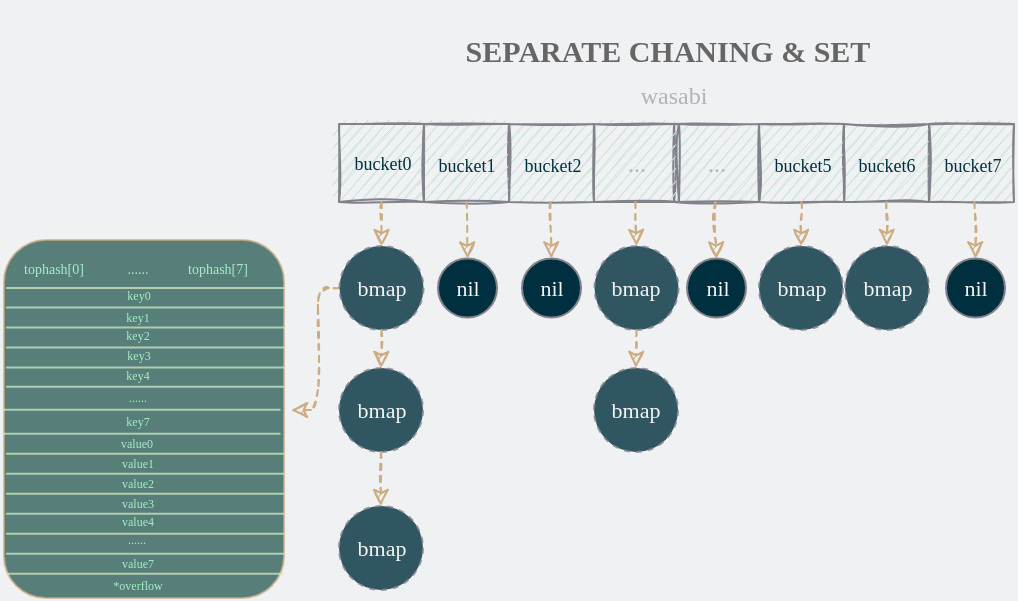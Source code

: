 <mxfile version="14.4.3" type="device" pages="3"><diagram id="ES0SK02AAMuiUab8bqTZ" name="第 1 页"><mxGraphModel dx="1086" dy="806" grid="0" gridSize="10" guides="1" tooltips="1" connect="1" arrows="1" fold="1" page="1" pageScale="1" pageWidth="827" pageHeight="1169" background="#EFF1F3" math="0" shadow="0"><root><mxCell id="0"/><mxCell id="1" parent="0"/><mxCell id="vY3D86rAzR0LKYZKsfrE-1" value="SEPARATE CHANING &amp;amp; SET" style="text;html=1;strokeColor=none;fillColor=none;align=center;verticalAlign=middle;whiteSpace=wrap;rounded=0;fontColor=#666666;fontFamily=Comic Sans MS;fontSize=15;fontStyle=1" parent="1" vertex="1"><mxGeometry x="290" y="170" width="230" height="50" as="geometry"/></mxCell><mxCell id="vY3D86rAzR0LKYZKsfrE-2" value="wasabi" style="text;html=1;strokeColor=none;fillColor=none;align=center;verticalAlign=middle;whiteSpace=wrap;rounded=0;fontFamily=Lucida Console;fontSize=12;fontColor=#B3B3B3;" parent="1" vertex="1"><mxGeometry x="374" y="203" width="68" height="29" as="geometry"/></mxCell><mxCell id="vY3D86rAzR0LKYZKsfrE-3" value="&lt;font style=&quot;font-size: 9px&quot;&gt;bucket0&lt;/font&gt;" style="rounded=0;whiteSpace=wrap;html=1;fontFamily=Comic Sans MS;fontSize=9;direction=west;shadow=0;glass=0;sketch=1;strokeColor=#83828c;fillColor=#cae4db;fontColor=#00303f;" parent="1" vertex="1"><mxGeometry x="240.5" y="232" width="42.5" height="39" as="geometry"/></mxCell><mxCell id="vY3D86rAzR0LKYZKsfrE-12" value="&lt;span style=&quot;color: rgb(0 , 48 , 63) ; font-family: &amp;#34;comic sans ms&amp;#34; ; font-size: 9px&quot;&gt;bucket7&lt;/span&gt;" style="rounded=0;whiteSpace=wrap;html=1;fontFamily=Lucida Console;fontSize=12;fontColor=#B3B3B3;direction=west;shadow=0;glass=0;sketch=1;strokeColor=#83828c;fillColor=#cae4db;" parent="1" vertex="1"><mxGeometry x="535.5" y="232" width="42.5" height="39" as="geometry"/></mxCell><mxCell id="vY3D86rAzR0LKYZKsfrE-13" value="&lt;span style=&quot;color: rgb(0 , 48 , 63) ; font-family: &amp;#34;comic sans ms&amp;#34; ; font-size: 9px&quot;&gt;bucket6&lt;/span&gt;" style="rounded=0;whiteSpace=wrap;html=1;fontFamily=Lucida Console;fontSize=12;fontColor=#B3B3B3;direction=west;shadow=0;glass=0;sketch=1;strokeColor=#83828c;fillColor=#cae4db;" parent="1" vertex="1"><mxGeometry x="493" y="232" width="42.5" height="39" as="geometry"/></mxCell><mxCell id="vY3D86rAzR0LKYZKsfrE-14" value="&lt;span style=&quot;color: rgb(0 , 48 , 63) ; font-family: &amp;#34;comic sans ms&amp;#34; ; font-size: 9px&quot;&gt;bucket5&lt;/span&gt;" style="rounded=0;whiteSpace=wrap;html=1;fontFamily=Lucida Console;fontSize=12;fontColor=#B3B3B3;direction=west;shadow=0;glass=0;sketch=1;strokeColor=#83828c;fillColor=#cae4db;" parent="1" vertex="1"><mxGeometry x="450.5" y="232" width="42.5" height="39" as="geometry"/></mxCell><mxCell id="vY3D86rAzR0LKYZKsfrE-15" value="..." style="rounded=0;whiteSpace=wrap;html=1;fontFamily=Lucida Console;fontSize=12;fontColor=#B3B3B3;direction=west;shadow=0;glass=0;sketch=1;strokeColor=#83828c;fillColor=#cae4db;fillStyle=auto;" parent="1" vertex="1"><mxGeometry x="408" y="232" width="42.5" height="39" as="geometry"/></mxCell><mxCell id="vY3D86rAzR0LKYZKsfrE-20" value="..." style="rounded=0;whiteSpace=wrap;html=1;fontFamily=Lucida Console;fontSize=12;fontColor=#B3B3B3;direction=west;shadow=0;glass=0;sketch=1;strokeColor=#83828c;fillColor=#cae4db;fillStyle=auto;" parent="1" vertex="1"><mxGeometry x="368" y="232" width="42.5" height="39" as="geometry"/></mxCell><mxCell id="vY3D86rAzR0LKYZKsfrE-21" value="&lt;span style=&quot;color: rgb(0 , 48 , 63) ; font-family: &amp;#34;comic sans ms&amp;#34; ; font-size: 9px&quot;&gt;bucket2&lt;/span&gt;" style="rounded=0;whiteSpace=wrap;html=1;fontFamily=Lucida Console;fontSize=12;fontColor=#B3B3B3;direction=west;shadow=0;glass=0;sketch=1;strokeColor=#83828c;fillColor=#cae4db;fillStyle=auto;" parent="1" vertex="1"><mxGeometry x="325.5" y="232" width="42.5" height="39" as="geometry"/></mxCell><mxCell id="vY3D86rAzR0LKYZKsfrE-22" value="&lt;span style=&quot;color: rgb(0 , 48 , 63) ; font-family: &amp;#34;comic sans ms&amp;#34; ; font-size: 9px&quot;&gt;bucket1&lt;/span&gt;" style="rounded=0;whiteSpace=wrap;html=1;fontFamily=Lucida Console;fontSize=12;fontColor=#B3B3B3;direction=west;shadow=0;glass=0;sketch=1;strokeColor=#83828c;fillColor=#cae4db;fillStyle=auto;" parent="1" vertex="1"><mxGeometry x="283" y="232" width="42.5" height="39" as="geometry"/></mxCell><mxCell id="vY3D86rAzR0LKYZKsfrE-77" style="edgeStyle=orthogonalEdgeStyle;rounded=1;sketch=1;orthogonalLoop=1;jettySize=auto;html=1;entryX=1;entryY=0.5;entryDx=0;entryDy=0;entryPerimeter=0;shadow=0;dashed=1;strokeColor=#cdac81;fontFamily=Comic Sans MS;fontSize=7;fontColor=#A6F0C6;" parent="1" source="vY3D86rAzR0LKYZKsfrE-24" edge="1"><mxGeometry relative="1" as="geometry"><Array as="points"><mxPoint x="230" y="314"/><mxPoint x="230" y="375"/></Array><mxPoint x="216.5" y="375.0" as="targetPoint"/></mxGeometry></mxCell><mxCell id="vY3D86rAzR0LKYZKsfrE-24" value="bmap" style="ellipse;whiteSpace=wrap;html=1;aspect=fixed;rounded=0;shadow=0;glass=0;sketch=0;fontFamily=Comic Sans MS;fontSize=11;fillColor=#00303f;fontColor=#f5f4f4;gradientDirection=east;dashed=1;opacity=80;strokeColor=#83828c;" parent="1" vertex="1"><mxGeometry x="240.75" y="293" width="42" height="42" as="geometry"/></mxCell><mxCell id="vY3D86rAzR0LKYZKsfrE-25" value="bmap" style="ellipse;whiteSpace=wrap;html=1;aspect=fixed;rounded=0;shadow=0;glass=0;sketch=0;strokeColor=#83828c;gradientColor=none;fontFamily=Comic Sans MS;fontSize=11;fillColor=#00303f;fontColor=#f5f4f4;dashed=1;gradientDirection=east;opacity=80;" parent="1" vertex="1"><mxGeometry x="240.5" y="423" width="42" height="42" as="geometry"/></mxCell><mxCell id="vY3D86rAzR0LKYZKsfrE-26" value="bmap" style="ellipse;whiteSpace=wrap;html=1;aspect=fixed;rounded=0;shadow=0;glass=0;sketch=0;strokeColor=#83828c;gradientColor=none;fontFamily=Comic Sans MS;fontSize=11;fillColor=#00303f;fontColor=#f5f4f4;dashed=1;gradientDirection=east;opacity=80;" parent="1" vertex="1"><mxGeometry x="493.5" y="293" width="42" height="42" as="geometry"/></mxCell><mxCell id="vY3D86rAzR0LKYZKsfrE-27" value="bmap" style="ellipse;whiteSpace=wrap;html=1;aspect=fixed;rounded=0;shadow=0;glass=0;sketch=0;strokeColor=#83828c;gradientColor=none;fontFamily=Comic Sans MS;fontSize=11;fillColor=#00303f;fontColor=#f5f4f4;dashed=1;gradientDirection=east;opacity=80;" parent="1" vertex="1"><mxGeometry x="450.5" y="293" width="42" height="42" as="geometry"/></mxCell><mxCell id="vY3D86rAzR0LKYZKsfrE-28" value="bmap" style="ellipse;whiteSpace=wrap;html=1;aspect=fixed;rounded=0;shadow=0;glass=0;sketch=0;strokeColor=#83828c;gradientColor=none;fontFamily=Comic Sans MS;fontSize=11;fillColor=#00303f;fontColor=#f5f4f4;dashed=1;gradientDirection=east;opacity=80;" parent="1" vertex="1"><mxGeometry x="240.5" y="354" width="42" height="42" as="geometry"/></mxCell><mxCell id="vY3D86rAzR0LKYZKsfrE-29" value="" style="endArrow=classic;html=1;fontFamily=Comic Sans MS;fontSize=11;fontColor=#f5f4f4;exitX=0.5;exitY=0;exitDx=0;exitDy=0;entryX=0.5;entryY=0;entryDx=0;entryDy=0;rounded=1;shadow=0;sketch=1;dashed=1;strokeColor=#cdac81;" parent="1" source="vY3D86rAzR0LKYZKsfrE-3" target="vY3D86rAzR0LKYZKsfrE-24" edge="1"><mxGeometry width="50" height="50" relative="1" as="geometry"><mxPoint x="140" y="418" as="sourcePoint"/><mxPoint x="190" y="368" as="targetPoint"/></mxGeometry></mxCell><mxCell id="vY3D86rAzR0LKYZKsfrE-30" value="" style="endArrow=classic;html=1;fontFamily=Comic Sans MS;fontSize=11;fontColor=#f5f4f4;exitX=0.5;exitY=1;exitDx=0;exitDy=0;rounded=1;shadow=0;sketch=1;dashed=1;strokeColor=#cdac81;entryX=0.5;entryY=0;entryDx=0;entryDy=0;" parent="1" source="vY3D86rAzR0LKYZKsfrE-24" target="vY3D86rAzR0LKYZKsfrE-28" edge="1"><mxGeometry width="50" height="50" relative="1" as="geometry"><mxPoint x="259.21" y="341" as="sourcePoint"/><mxPoint x="259" y="354" as="targetPoint"/></mxGeometry></mxCell><mxCell id="vY3D86rAzR0LKYZKsfrE-31" value="" style="endArrow=classic;html=1;fontFamily=Comic Sans MS;fontSize=11;fontColor=#f5f4f4;exitX=0.5;exitY=1;exitDx=0;exitDy=0;entryX=0.5;entryY=0;entryDx=0;entryDy=0;rounded=1;shadow=0;sketch=1;dashed=1;strokeColor=#cdac81;" parent="1" source="vY3D86rAzR0LKYZKsfrE-28" target="vY3D86rAzR0LKYZKsfrE-25" edge="1"><mxGeometry width="50" height="50" relative="1" as="geometry"><mxPoint x="279.25" y="291" as="sourcePoint"/><mxPoint x="279" y="319" as="targetPoint"/></mxGeometry></mxCell><mxCell id="vY3D86rAzR0LKYZKsfrE-33" value="" style="endArrow=classic;html=1;fontFamily=Comic Sans MS;fontSize=11;fontColor=#f5f4f4;exitX=0.5;exitY=0;exitDx=0;exitDy=0;entryX=0.5;entryY=0;entryDx=0;entryDy=0;rounded=1;shadow=0;sketch=1;dashed=1;strokeColor=#cdac81;" parent="1" target="vY3D86rAzR0LKYZKsfrE-27" edge="1"><mxGeometry width="50" height="50" relative="1" as="geometry"><mxPoint x="471.71" y="271" as="sourcePoint"/><mxPoint x="471.46" y="299" as="targetPoint"/></mxGeometry></mxCell><mxCell id="vY3D86rAzR0LKYZKsfrE-34" value="" style="endArrow=classic;html=1;fontFamily=Comic Sans MS;fontSize=11;fontColor=#f5f4f4;exitX=0.5;exitY=0;exitDx=0;exitDy=0;rounded=1;shadow=0;sketch=1;dashed=1;strokeColor=#cdac81;entryX=0.5;entryY=0;entryDx=0;entryDy=0;" parent="1" target="vY3D86rAzR0LKYZKsfrE-36" edge="1"><mxGeometry width="50" height="50" relative="1" as="geometry"><mxPoint x="304.25" y="271" as="sourcePoint"/><mxPoint x="304" y="287" as="targetPoint"/></mxGeometry></mxCell><mxCell id="vY3D86rAzR0LKYZKsfrE-35" value="" style="endArrow=classic;html=1;fontFamily=Comic Sans MS;fontSize=11;fontColor=#f5f4f4;exitX=0.5;exitY=0;exitDx=0;exitDy=0;entryX=0.5;entryY=0;entryDx=0;entryDy=0;rounded=1;shadow=0;sketch=1;dashed=1;strokeColor=#cdac81;" parent="1" source="vY3D86rAzR0LKYZKsfrE-13" target="vY3D86rAzR0LKYZKsfrE-26" edge="1"><mxGeometry width="50" height="50" relative="1" as="geometry"><mxPoint x="309.25" y="321" as="sourcePoint"/><mxPoint x="309" y="349" as="targetPoint"/></mxGeometry></mxCell><mxCell id="vY3D86rAzR0LKYZKsfrE-36" value="nil" style="ellipse;whiteSpace=wrap;html=1;aspect=fixed;rounded=0;shadow=0;glass=0;sketch=0;strokeColor=#83828c;fillColor=#00303f;gradientColor=none;fontFamily=Comic Sans MS;fontSize=11;fontColor=#f5f4f4;" parent="1" vertex="1"><mxGeometry x="290" y="299.25" width="29.5" height="29.5" as="geometry"/></mxCell><mxCell id="vY3D86rAzR0LKYZKsfrE-39" value="" style="endArrow=classic;html=1;fontFamily=Comic Sans MS;fontSize=11;fontColor=#f5f4f4;exitX=0.5;exitY=0;exitDx=0;exitDy=0;rounded=1;shadow=0;sketch=1;dashed=1;strokeColor=#cdac81;entryX=0.5;entryY=0;entryDx=0;entryDy=0;" parent="1" target="vY3D86rAzR0LKYZKsfrE-40" edge="1"><mxGeometry width="50" height="50" relative="1" as="geometry"><mxPoint x="346.25" y="271" as="sourcePoint"/><mxPoint x="346" y="287" as="targetPoint"/></mxGeometry></mxCell><mxCell id="vY3D86rAzR0LKYZKsfrE-40" value="nil" style="ellipse;whiteSpace=wrap;html=1;aspect=fixed;rounded=0;shadow=0;glass=0;sketch=0;strokeColor=#83828c;fillColor=#00303f;gradientColor=none;fontFamily=Comic Sans MS;fontSize=11;fontColor=#f5f4f4;" parent="1" vertex="1"><mxGeometry x="332" y="299.25" width="29.5" height="29.5" as="geometry"/></mxCell><mxCell id="vY3D86rAzR0LKYZKsfrE-41" value="" style="endArrow=classic;html=1;fontFamily=Comic Sans MS;fontSize=11;fontColor=#f5f4f4;exitX=0.5;exitY=0;exitDx=0;exitDy=0;rounded=1;shadow=0;sketch=1;dashed=1;strokeColor=#cdac81;entryX=0.5;entryY=0;entryDx=0;entryDy=0;" parent="1" target="vY3D86rAzR0LKYZKsfrE-47" edge="1"><mxGeometry width="50" height="50" relative="1" as="geometry"><mxPoint x="388.75" y="271" as="sourcePoint"/><mxPoint x="389.25" y="299.25" as="targetPoint"/></mxGeometry></mxCell><mxCell id="vY3D86rAzR0LKYZKsfrE-43" value="" style="endArrow=classic;html=1;fontFamily=Comic Sans MS;fontSize=11;fontColor=#f5f4f4;exitX=0.5;exitY=0;exitDx=0;exitDy=0;rounded=1;shadow=0;sketch=1;dashed=1;strokeColor=#cdac81;entryX=0.5;entryY=0;entryDx=0;entryDy=0;" parent="1" target="vY3D86rAzR0LKYZKsfrE-44" edge="1"><mxGeometry width="50" height="50" relative="1" as="geometry"><mxPoint x="428.75" y="271" as="sourcePoint"/><mxPoint x="428.5" y="287" as="targetPoint"/></mxGeometry></mxCell><mxCell id="vY3D86rAzR0LKYZKsfrE-44" value="nil" style="ellipse;whiteSpace=wrap;html=1;aspect=fixed;rounded=0;shadow=0;glass=0;sketch=0;strokeColor=#83828c;fillColor=#00303f;gradientColor=none;fontFamily=Comic Sans MS;fontSize=11;fontColor=#f5f4f4;" parent="1" vertex="1"><mxGeometry x="414.5" y="299.25" width="29.5" height="29.5" as="geometry"/></mxCell><mxCell id="vY3D86rAzR0LKYZKsfrE-45" value="" style="endArrow=classic;html=1;fontFamily=Comic Sans MS;fontSize=11;fontColor=#f5f4f4;exitX=0.5;exitY=0;exitDx=0;exitDy=0;rounded=1;shadow=0;sketch=1;dashed=1;strokeColor=#cdac81;entryX=0.5;entryY=0;entryDx=0;entryDy=0;" parent="1" target="vY3D86rAzR0LKYZKsfrE-46" edge="1"><mxGeometry width="50" height="50" relative="1" as="geometry"><mxPoint x="558.25" y="271" as="sourcePoint"/><mxPoint x="558" y="287" as="targetPoint"/></mxGeometry></mxCell><mxCell id="vY3D86rAzR0LKYZKsfrE-46" value="nil" style="ellipse;whiteSpace=wrap;html=1;aspect=fixed;rounded=0;shadow=0;glass=0;sketch=0;strokeColor=#83828c;fillColor=#00303f;gradientColor=none;fontFamily=Comic Sans MS;fontSize=11;fontColor=#f5f4f4;" parent="1" vertex="1"><mxGeometry x="544" y="299.25" width="29.5" height="29.5" as="geometry"/></mxCell><mxCell id="vY3D86rAzR0LKYZKsfrE-47" value="bmap" style="ellipse;whiteSpace=wrap;html=1;aspect=fixed;rounded=0;shadow=0;glass=0;sketch=0;strokeColor=#83828c;gradientColor=none;fontFamily=Comic Sans MS;fontSize=11;fillColor=#00303f;fontColor=#f5f4f4;dashed=1;gradientDirection=east;opacity=80;" parent="1" vertex="1"><mxGeometry x="368.25" y="293" width="42" height="42" as="geometry"/></mxCell><mxCell id="vY3D86rAzR0LKYZKsfrE-48" style="edgeStyle=orthogonalEdgeStyle;rounded=1;sketch=1;orthogonalLoop=1;jettySize=auto;html=1;exitX=0.5;exitY=1;exitDx=0;exitDy=0;shadow=0;dashed=1;strokeColor=#cdac81;fontFamily=Comic Sans MS;fontSize=11;fontColor=#f5f4f4;" parent="1" source="vY3D86rAzR0LKYZKsfrE-47" target="vY3D86rAzR0LKYZKsfrE-47" edge="1"><mxGeometry relative="1" as="geometry"/></mxCell><mxCell id="vY3D86rAzR0LKYZKsfrE-52" value="" style="endArrow=classic;html=1;fontFamily=Comic Sans MS;fontSize=11;fontColor=#f5f4f4;exitX=0.5;exitY=1;exitDx=0;exitDy=0;rounded=1;shadow=0;sketch=1;dashed=1;strokeColor=#cdac81;entryX=0.5;entryY=0;entryDx=0;entryDy=0;" parent="1" source="vY3D86rAzR0LKYZKsfrE-47" target="vY3D86rAzR0LKYZKsfrE-53" edge="1"><mxGeometry width="50" height="50" relative="1" as="geometry"><mxPoint x="383.5" y="368" as="sourcePoint"/><mxPoint x="384" y="396.25" as="targetPoint"/></mxGeometry></mxCell><mxCell id="vY3D86rAzR0LKYZKsfrE-53" value="bmap" style="ellipse;whiteSpace=wrap;html=1;aspect=fixed;rounded=0;shadow=0;glass=0;sketch=0;strokeColor=#83828c;gradientColor=none;fontFamily=Comic Sans MS;fontSize=11;fillColor=#00303f;fontColor=#f5f4f4;dashed=1;gradientDirection=east;opacity=80;" parent="1" vertex="1"><mxGeometry x="368" y="354" width="42" height="42" as="geometry"/></mxCell><mxCell id="vY3D86rAzR0LKYZKsfrE-55" value="" style="rounded=1;whiteSpace=wrap;html=1;shadow=0;glass=0;sketch=0;gradientColor=none;fontFamily=Comic Sans MS;fontSize=11;opacity=70;strokeColor=#CDAC81;fontColor=#4e3d53;fillColor=#184d47;" parent="1" vertex="1"><mxGeometry x="73" y="290" width="140" height="179" as="geometry"/></mxCell><mxCell id="vY3D86rAzR0LKYZKsfrE-56" value="tophash[0]" style="text;html=1;strokeColor=none;fillColor=none;align=center;verticalAlign=middle;whiteSpace=wrap;rounded=0;shadow=0;glass=0;sketch=0;fontFamily=Comic Sans MS;fontSize=7;fontColor=#A6F0C6;" parent="1" vertex="1"><mxGeometry x="78" y="295" width="40" height="20" as="geometry"/></mxCell><mxCell id="vY3D86rAzR0LKYZKsfrE-57" value="tophash[7]" style="text;html=1;strokeColor=none;fillColor=none;align=center;verticalAlign=middle;whiteSpace=wrap;rounded=0;shadow=0;glass=0;sketch=0;fontFamily=Comic Sans MS;fontSize=7;fontColor=#A6F0C6;" parent="1" vertex="1"><mxGeometry x="160" y="295" width="40" height="20" as="geometry"/></mxCell><mxCell id="vY3D86rAzR0LKYZKsfrE-58" value="......" style="text;html=1;strokeColor=none;fillColor=none;align=center;verticalAlign=middle;whiteSpace=wrap;rounded=0;shadow=0;glass=0;sketch=0;fontFamily=Comic Sans MS;fontSize=7;fontColor=#A6F0C6;" parent="1" vertex="1"><mxGeometry x="120" y="295" width="40" height="20" as="geometry"/></mxCell><mxCell id="vY3D86rAzR0LKYZKsfrE-60" value="" style="line;strokeWidth=1;html=1;rounded=1;shadow=0;glass=0;sketch=0;fillColor=#184d47;gradientColor=none;fontFamily=Comic Sans MS;fontSize=7;fontColor=#A6F0C6;opacity=70;strokeColor=#d6efc7;" parent="1" vertex="1"><mxGeometry x="74" y="309" width="139" height="10" as="geometry"/></mxCell><mxCell id="vY3D86rAzR0LKYZKsfrE-61" value="" style="line;strokeWidth=1;html=1;rounded=1;shadow=0;glass=0;sketch=0;fillColor=#184d47;gradientColor=none;fontFamily=Comic Sans MS;fontSize=7;fontColor=#A6F0C6;opacity=70;strokeColor=#d6efc7;" parent="1" vertex="1"><mxGeometry x="74" y="318.75" width="139" height="10" as="geometry"/></mxCell><mxCell id="vY3D86rAzR0LKYZKsfrE-69" value="key0" style="text;html=1;strokeColor=none;fillColor=none;align=center;verticalAlign=middle;whiteSpace=wrap;rounded=0;shadow=0;glass=0;sketch=0;fontFamily=Comic Sans MS;fontSize=6;fontColor=#A6F0C6;opacity=70;" parent="1" vertex="1"><mxGeometry x="127.38" y="313" width="27" height="10" as="geometry"/></mxCell><mxCell id="0Jus-9gKc1Z-DHHResbJ-6" value="" style="line;strokeWidth=1;html=1;rounded=1;shadow=0;glass=0;sketch=0;fillColor=#184d47;gradientColor=none;fontFamily=Comic Sans MS;fontSize=7;fontColor=#A6F0C6;opacity=70;strokeColor=#d6efc7;" parent="1" vertex="1"><mxGeometry x="74" y="328.75" width="139" height="10" as="geometry"/></mxCell><mxCell id="0Jus-9gKc1Z-DHHResbJ-7" value="" style="line;strokeWidth=1;html=1;rounded=1;shadow=0;glass=0;sketch=0;fillColor=#184d47;gradientColor=none;fontFamily=Comic Sans MS;fontSize=7;fontColor=#A6F0C6;opacity=70;strokeColor=#d6efc7;" parent="1" vertex="1"><mxGeometry x="74" y="338.75" width="139" height="10" as="geometry"/></mxCell><mxCell id="0Jus-9gKc1Z-DHHResbJ-8" value="key1" style="text;html=1;strokeColor=none;fillColor=none;align=center;verticalAlign=middle;whiteSpace=wrap;rounded=0;shadow=0;glass=0;sketch=0;fontFamily=Comic Sans MS;fontSize=6;fontColor=#A6F0C6;opacity=70;" parent="1" vertex="1"><mxGeometry x="125" y="323" width="30" height="12" as="geometry"/></mxCell><mxCell id="0Jus-9gKc1Z-DHHResbJ-9" value="" style="line;strokeWidth=1;html=1;rounded=1;shadow=0;glass=0;sketch=0;fillColor=#184d47;gradientColor=none;fontFamily=Comic Sans MS;fontSize=7;fontColor=#A6F0C6;opacity=70;strokeColor=#d6efc7;" parent="1" vertex="1"><mxGeometry x="74" y="348.75" width="139" height="10" as="geometry"/></mxCell><mxCell id="0Jus-9gKc1Z-DHHResbJ-10" value="" style="line;strokeWidth=1;html=1;rounded=1;shadow=0;glass=0;sketch=0;fillColor=#184d47;gradientColor=none;fontFamily=Comic Sans MS;fontSize=7;fontColor=#A6F0C6;opacity=70;strokeColor=#d6efc7;" parent="1" vertex="1"><mxGeometry x="74" y="359.5" width="139" height="7.75" as="geometry"/></mxCell><mxCell id="0Jus-9gKc1Z-DHHResbJ-11" value="key2" style="text;html=1;strokeColor=none;fillColor=none;align=center;verticalAlign=middle;whiteSpace=wrap;rounded=0;shadow=0;glass=0;sketch=0;fontFamily=Comic Sans MS;fontSize=6;fontColor=#A6F0C6;opacity=70;" parent="1" vertex="1"><mxGeometry x="125" y="334" width="30" height="8" as="geometry"/></mxCell><mxCell id="0Jus-9gKc1Z-DHHResbJ-12" value="key3" style="text;html=1;strokeColor=none;fillColor=none;align=center;verticalAlign=middle;whiteSpace=wrap;rounded=0;shadow=0;glass=0;sketch=0;fontFamily=Comic Sans MS;fontSize=6;fontColor=#A6F0C6;opacity=70;" parent="1" vertex="1"><mxGeometry x="126.5" y="342" width="27" height="12" as="geometry"/></mxCell><mxCell id="0Jus-9gKc1Z-DHHResbJ-13" value="key4" style="text;html=1;strokeColor=none;fillColor=none;align=center;verticalAlign=middle;whiteSpace=wrap;rounded=0;shadow=0;glass=0;sketch=0;fontFamily=Comic Sans MS;fontSize=6;fontColor=#A6F0C6;opacity=70;" parent="1" vertex="1"><mxGeometry x="128" y="353" width="23.5" height="10" as="geometry"/></mxCell><mxCell id="0Jus-9gKc1Z-DHHResbJ-14" value="......" style="text;html=1;strokeColor=none;fillColor=none;align=center;verticalAlign=middle;whiteSpace=wrap;rounded=0;shadow=0;glass=0;sketch=0;fontFamily=Comic Sans MS;fontSize=6;fontColor=#A6F0C6;opacity=70;" parent="1" vertex="1"><mxGeometry x="125" y="362" width="30" height="14" as="geometry"/></mxCell><mxCell id="0Jus-9gKc1Z-DHHResbJ-15" value="key7" style="text;html=1;strokeColor=none;fillColor=none;align=center;verticalAlign=middle;whiteSpace=wrap;rounded=0;shadow=0;glass=0;sketch=0;fontFamily=Comic Sans MS;fontSize=6;fontColor=#A6F0C6;opacity=70;" parent="1" vertex="1"><mxGeometry x="129" y="375" width="22" height="12" as="geometry"/></mxCell><mxCell id="0Jus-9gKc1Z-DHHResbJ-16" value="" style="line;strokeWidth=1;html=1;rounded=1;shadow=0;glass=0;sketch=0;fillColor=#184d47;gradientColor=none;fontFamily=Comic Sans MS;fontSize=7;fontColor=#A6F0C6;opacity=70;strokeColor=#d6efc7;" parent="1" vertex="1"><mxGeometry x="72.25" y="371" width="139" height="7.75" as="geometry"/></mxCell><mxCell id="0Jus-9gKc1Z-DHHResbJ-17" value="" style="line;strokeWidth=1;html=1;rounded=1;shadow=0;glass=0;sketch=0;fillColor=#184d47;gradientColor=none;fontFamily=Comic Sans MS;fontSize=7;fontColor=#A6F0C6;opacity=70;strokeColor=#d6efc7;" parent="1" vertex="1"><mxGeometry x="72.25" y="383" width="139" height="7.75" as="geometry"/></mxCell><mxCell id="0Jus-9gKc1Z-DHHResbJ-19" value="value0" style="text;html=1;strokeColor=none;fillColor=none;align=center;verticalAlign=middle;whiteSpace=wrap;rounded=0;shadow=0;glass=0;sketch=0;fontFamily=Comic Sans MS;fontSize=6;fontColor=#A6F0C6;opacity=70;" parent="1" vertex="1"><mxGeometry x="126.25" y="387" width="27" height="10" as="geometry"/></mxCell><mxCell id="0Jus-9gKc1Z-DHHResbJ-20" value="" style="line;strokeWidth=1;html=1;rounded=1;shadow=0;glass=0;sketch=0;fillColor=#184d47;gradientColor=none;fontFamily=Comic Sans MS;fontSize=7;fontColor=#A6F0C6;opacity=70;strokeColor=#d6efc7;" parent="1" vertex="1"><mxGeometry x="74" y="393" width="139" height="7.75" as="geometry"/></mxCell><mxCell id="0Jus-9gKc1Z-DHHResbJ-21" value="value1" style="text;html=1;strokeColor=none;fillColor=none;align=center;verticalAlign=middle;whiteSpace=wrap;rounded=0;shadow=0;glass=0;sketch=0;fontFamily=Comic Sans MS;fontSize=6;fontColor=#A6F0C6;opacity=70;" parent="1" vertex="1"><mxGeometry x="125.88" y="396" width="28.25" height="11" as="geometry"/></mxCell><mxCell id="0Jus-9gKc1Z-DHHResbJ-22" value="" style="line;strokeWidth=1;html=1;rounded=1;shadow=0;glass=0;sketch=0;fillColor=#184d47;gradientColor=none;fontFamily=Comic Sans MS;fontSize=7;fontColor=#A6F0C6;opacity=70;strokeColor=#d6efc7;" parent="1" vertex="1"><mxGeometry x="74" y="403" width="139" height="7.75" as="geometry"/></mxCell><mxCell id="0Jus-9gKc1Z-DHHResbJ-23" value="value2" style="text;html=1;strokeColor=none;fillColor=none;align=center;verticalAlign=middle;whiteSpace=wrap;rounded=0;shadow=0;glass=0;sketch=0;fontFamily=Comic Sans MS;fontSize=6;fontColor=#A6F0C6;opacity=70;" parent="1" vertex="1"><mxGeometry x="128.75" y="407" width="22" height="10" as="geometry"/></mxCell><mxCell id="0Jus-9gKc1Z-DHHResbJ-24" value="" style="line;strokeWidth=1;html=1;rounded=1;shadow=0;glass=0;sketch=0;fillColor=#184d47;gradientColor=none;fontFamily=Comic Sans MS;fontSize=7;fontColor=#A6F0C6;opacity=70;strokeColor=#d6efc7;" parent="1" vertex="1"><mxGeometry x="74" y="413" width="139" height="7.75" as="geometry"/></mxCell><mxCell id="0Jus-9gKc1Z-DHHResbJ-25" value="value3" style="text;html=1;strokeColor=none;fillColor=none;align=center;verticalAlign=middle;whiteSpace=wrap;rounded=0;shadow=0;glass=0;sketch=0;fontFamily=Comic Sans MS;fontSize=6;fontColor=#A6F0C6;opacity=70;" parent="1" vertex="1"><mxGeometry x="129" y="416" width="22" height="12" as="geometry"/></mxCell><mxCell id="0Jus-9gKc1Z-DHHResbJ-26" value="" style="line;strokeWidth=1;html=1;rounded=1;shadow=0;glass=0;sketch=0;fillColor=#184d47;gradientColor=none;fontFamily=Comic Sans MS;fontSize=7;fontColor=#A6F0C6;opacity=70;strokeColor=#d6efc7;" parent="1" vertex="1"><mxGeometry x="74" y="423" width="139" height="7.75" as="geometry"/></mxCell><mxCell id="0Jus-9gKc1Z-DHHResbJ-27" value="value4" style="text;html=1;strokeColor=none;fillColor=none;align=center;verticalAlign=middle;whiteSpace=wrap;rounded=0;shadow=0;glass=0;sketch=0;fontFamily=Comic Sans MS;fontSize=6;fontColor=#A6F0C6;opacity=70;" parent="1" vertex="1"><mxGeometry x="129.87" y="426" width="20.25" height="10" as="geometry"/></mxCell><mxCell id="0Jus-9gKc1Z-DHHResbJ-28" value="" style="line;strokeWidth=1;html=1;rounded=1;shadow=0;glass=0;sketch=0;fillColor=#184d47;gradientColor=none;fontFamily=Comic Sans MS;fontSize=7;fontColor=#A6F0C6;opacity=70;strokeColor=#d6efc7;" parent="1" vertex="1"><mxGeometry x="74" y="433" width="139" height="7.75" as="geometry"/></mxCell><mxCell id="0Jus-9gKc1Z-DHHResbJ-29" value="......" style="text;html=1;strokeColor=none;fillColor=none;align=center;verticalAlign=middle;whiteSpace=wrap;rounded=0;shadow=0;glass=0;sketch=0;fontFamily=Comic Sans MS;fontSize=6;fontColor=#A6F0C6;opacity=70;" parent="1" vertex="1"><mxGeometry x="127.75" y="435" width="23.25" height="10" as="geometry"/></mxCell><mxCell id="0Jus-9gKc1Z-DHHResbJ-30" value="" style="line;strokeWidth=1;html=1;rounded=1;shadow=0;glass=0;sketch=0;fillColor=#184d47;gradientColor=none;fontFamily=Comic Sans MS;fontSize=7;fontColor=#A6F0C6;opacity=70;strokeColor=#d6efc7;" parent="1" vertex="1"><mxGeometry x="74" y="443" width="139" height="7.75" as="geometry"/></mxCell><mxCell id="0Jus-9gKc1Z-DHHResbJ-32" value="" style="line;strokeWidth=1;html=1;rounded=1;shadow=0;glass=0;sketch=0;fillColor=#184d47;gradientColor=none;fontFamily=Comic Sans MS;fontSize=7;fontColor=#A6F0C6;opacity=70;strokeColor=#d6efc7;" parent="1" vertex="1"><mxGeometry x="74" y="453" width="139" height="7.75" as="geometry"/></mxCell><mxCell id="0Jus-9gKc1Z-DHHResbJ-33" value="value7" style="text;html=1;strokeColor=none;fillColor=none;align=center;verticalAlign=middle;whiteSpace=wrap;rounded=0;shadow=0;glass=0;sketch=0;fontFamily=Comic Sans MS;fontSize=6;fontColor=#A6F0C6;opacity=70;horizontal=1;" parent="1" vertex="1"><mxGeometry x="127.38" y="446" width="25.62" height="11" as="geometry"/></mxCell><mxCell id="0Jus-9gKc1Z-DHHResbJ-34" value="*overflow" style="text;html=1;strokeColor=none;fillColor=none;align=center;verticalAlign=middle;whiteSpace=wrap;rounded=0;shadow=0;glass=0;sketch=0;fontFamily=Comic Sans MS;fontSize=6;fontColor=#A6F0C6;opacity=70;" parent="1" vertex="1"><mxGeometry x="125.19" y="457" width="30" height="12" as="geometry"/></mxCell></root></mxGraphModel></diagram><diagram id="Ikm5_yYmKnynvaf8faZ0" name="第 2 页"><mxGraphModel dx="517" dy="384" grid="1" gridSize="10" guides="1" tooltips="1" connect="1" arrows="1" fold="1" page="1" pageScale="1" pageWidth="827" pageHeight="1169" background="#EFF1F3" math="0" shadow="0"><root><mxCell id="AOHEWGhr_dBpatLM_lxr-0"/><mxCell id="AOHEWGhr_dBpatLM_lxr-1" parent="AOHEWGhr_dBpatLM_lxr-0"/><mxCell id="HS5KiAk0QrQtul3wYsHm-0" value="CSP" style="text;html=1;strokeColor=none;fillColor=none;align=center;verticalAlign=middle;whiteSpace=wrap;rounded=0;fontColor=#666666;fontFamily=Comic Sans MS;fontSize=15;fontStyle=1" parent="AOHEWGhr_dBpatLM_lxr-1" vertex="1"><mxGeometry x="290" y="170" width="230" height="50" as="geometry"/></mxCell><mxCell id="HS5KiAk0QrQtul3wYsHm-1" value="wasabi" style="text;html=1;strokeColor=none;fillColor=none;align=center;verticalAlign=middle;whiteSpace=wrap;rounded=0;fontFamily=Lucida Console;fontSize=12;fontColor=#B3B3B3;" parent="AOHEWGhr_dBpatLM_lxr-1" vertex="1"><mxGeometry x="374" y="203" width="68" height="29" as="geometry"/></mxCell><mxCell id="S7cGbfW1NMPEcqsc7CII-0" value="Goroutine1" style="ellipse;whiteSpace=wrap;html=1;aspect=fixed;fontFamily=Comic Sans MS;labelBackgroundColor=none;fillColor=#9fd8df;sketch=0;shadow=1;" parent="AOHEWGhr_dBpatLM_lxr-1" vertex="1"><mxGeometry x="230" y="250" width="70" height="70" as="geometry"/></mxCell><mxCell id="S7cGbfW1NMPEcqsc7CII-1" value="" style="rounded=1;whiteSpace=wrap;html=1;fillColor=#f5c0c0;glass=0;sketch=1;" parent="AOHEWGhr_dBpatLM_lxr-1" vertex="1"><mxGeometry x="330" y="260" width="138.5" height="50" as="geometry"/></mxCell><mxCell id="S7cGbfW1NMPEcqsc7CII-3" value="&lt;font face=&quot;Comic Sans MS&quot;&gt;Goroutine2&lt;/font&gt;" style="ellipse;whiteSpace=wrap;html=1;aspect=fixed;fillColor=#9fd8df;shadow=1;" parent="AOHEWGhr_dBpatLM_lxr-1" vertex="1"><mxGeometry x="500" y="250" width="70" height="70" as="geometry"/></mxCell><mxCell id="N4veRU2YZ_2w_5XBTXDa-0" value="" style="edgeStyle=orthogonalEdgeStyle;rounded=0;orthogonalLoop=1;jettySize=auto;html=1;" parent="AOHEWGhr_dBpatLM_lxr-1" source="S7cGbfW1NMPEcqsc7CII-4" target="S7cGbfW1NMPEcqsc7CII-0" edge="1"><mxGeometry relative="1" as="geometry"/></mxCell><mxCell id="S7cGbfW1NMPEcqsc7CII-4" value="&lt;font style=&quot;font-size: 8px&quot;&gt;msg&lt;/font&gt;" style="rounded=0;whiteSpace=wrap;html=1;labelBackgroundColor=none;fillColor=#f5c0c0;fontFamily=Comic Sans MS;fontColor=#000000;fontSize=8;" parent="AOHEWGhr_dBpatLM_lxr-1" vertex="1"><mxGeometry x="340" y="260" width="20" height="50" as="geometry"/></mxCell><mxCell id="S7cGbfW1NMPEcqsc7CII-5" value="&lt;font style=&quot;font-size: 8px;&quot;&gt;msg&lt;/font&gt;" style="rounded=0;whiteSpace=wrap;html=1;labelBackgroundColor=none;fillColor=#f5c0c0;fontFamily=Comic Sans MS;fontColor=#000000;fontSize=8;" parent="AOHEWGhr_dBpatLM_lxr-1" vertex="1"><mxGeometry x="360" y="260" width="20" height="50" as="geometry"/></mxCell><mxCell id="S7cGbfW1NMPEcqsc7CII-7" value="..." style="rounded=0;whiteSpace=wrap;html=1;labelBackgroundColor=none;fillColor=#f5c0c0;fontFamily=Comic Sans MS;fontColor=#000000;" parent="AOHEWGhr_dBpatLM_lxr-1" vertex="1"><mxGeometry x="400" y="260" width="20" height="50" as="geometry"/></mxCell><mxCell id="S7cGbfW1NMPEcqsc7CII-8" value="" style="rounded=0;whiteSpace=wrap;html=1;labelBackgroundColor=none;fillColor=#f5c0c0;fontFamily=Comic Sans MS;fontColor=#000000;" parent="AOHEWGhr_dBpatLM_lxr-1" vertex="1"><mxGeometry x="420" y="260" width="20" height="50" as="geometry"/></mxCell><mxCell id="S7cGbfW1NMPEcqsc7CII-9" value="" style="rounded=0;whiteSpace=wrap;html=1;labelBackgroundColor=none;fillColor=#f5c0c0;fontFamily=Comic Sans MS;fontColor=#000000;" parent="AOHEWGhr_dBpatLM_lxr-1" vertex="1"><mxGeometry x="440" y="260" width="20" height="50" as="geometry"/></mxCell><mxCell id="S7cGbfW1NMPEcqsc7CII-13" value="" style="shape=flexArrow;endArrow=classic;html=1;fontFamily=Comic Sans MS;fontColor=#000000;entryX=0;entryY=0.5;entryDx=0;entryDy=0;exitX=1;exitY=0.5;exitDx=0;exitDy=0;fillColor=#f0e4d7;endWidth=13.557;endSize=3.685;width=8.544;" parent="AOHEWGhr_dBpatLM_lxr-1" source="S7cGbfW1NMPEcqsc7CII-0" target="S7cGbfW1NMPEcqsc7CII-1" edge="1"><mxGeometry width="50" height="50" relative="1" as="geometry"><mxPoint x="320.5" y="340" as="sourcePoint"/><mxPoint x="290" y="340" as="targetPoint"/><Array as="points"/></mxGeometry></mxCell><mxCell id="S7cGbfW1NMPEcqsc7CII-15" value="" style="shape=flexArrow;endArrow=classic;html=1;fontFamily=Comic Sans MS;fontColor=#000000;exitX=1;exitY=0.5;exitDx=0;exitDy=0;fillColor=#f0e4d7;endWidth=13.557;endSize=3.685;width=8.544;" parent="AOHEWGhr_dBpatLM_lxr-1" source="S7cGbfW1NMPEcqsc7CII-1" target="S7cGbfW1NMPEcqsc7CII-3" edge="1"><mxGeometry width="50" height="50" relative="1" as="geometry"><mxPoint x="470.0" y="270" as="sourcePoint"/><mxPoint x="500" y="270" as="targetPoint"/><Array as="points"/></mxGeometry></mxCell><mxCell id="FH-513ags_xvxPe4jymF-0" value="&lt;font style=&quot;font-size: 8px&quot;&gt;msg&lt;/font&gt;" style="rounded=0;whiteSpace=wrap;html=1;labelBackgroundColor=none;fillColor=#f5c0c0;fontFamily=Comic Sans MS;fontColor=#000000;fontSize=8;" parent="AOHEWGhr_dBpatLM_lxr-1" vertex="1"><mxGeometry x="380" y="260" width="20" height="50" as="geometry"/></mxCell></root></mxGraphModel></diagram><diagram id="PJDDcMBVfCvU8I4PvkSd" name="第 3 页"><mxGraphModel dx="253" dy="187" grid="1" gridSize="10" guides="1" tooltips="1" connect="1" arrows="1" fold="1" page="1" pageScale="1" pageWidth="827" pageHeight="1169" background="#EFF1F3" math="0" shadow="0"><root><mxCell id="4PqChEoI_dxl9h2W3e7r-0"/><mxCell id="4PqChEoI_dxl9h2W3e7r-1" parent="4PqChEoI_dxl9h2W3e7r-0"/><mxCell id="aP6NAeuKs4-gdJa9BFaf-0" value="unsafe、uintptr、*p" style="text;html=1;strokeColor=none;fillColor=none;align=center;verticalAlign=middle;whiteSpace=wrap;rounded=0;fontColor=#666666;fontFamily=Comic Sans MS;fontSize=15;fontStyle=1" vertex="1" parent="4PqChEoI_dxl9h2W3e7r-1"><mxGeometry x="290" y="170" width="230" height="50" as="geometry"/></mxCell><mxCell id="aP6NAeuKs4-gdJa9BFaf-1" value="wasabi" style="text;html=1;strokeColor=none;fillColor=none;align=center;verticalAlign=middle;whiteSpace=wrap;rounded=0;fontFamily=Lucida Console;fontSize=12;fontColor=#B3B3B3;" vertex="1" parent="4PqChEoI_dxl9h2W3e7r-1"><mxGeometry x="374" y="203" width="68" height="29" as="geometry"/></mxCell><mxCell id="AdpmA1ZBZKn0Xigs5IY4-0" value="unsafe.Pointer" style="rounded=1;whiteSpace=wrap;html=1;fontSize=8;fontFamily=Comic Sans MS;labelBackgroundColor=none;glass=0;shadow=0;sketch=0;fontColor=#EFF1F3;strokeColor=#c8c6a7;fillColor=#c8c6a7;" vertex="1" parent="4PqChEoI_dxl9h2W3e7r-1"><mxGeometry x="380" y="240" width="60" height="20" as="geometry"/></mxCell><mxCell id="JQ8sHQ1QtAphIw6j4bHj-0" value="*p" style="rounded=1;whiteSpace=wrap;html=1;fontSize=8;fontFamily=Comic Sans MS;labelBackgroundColor=none;glass=0;shadow=0;sketch=0;fontColor=#EFF1F3;fillColor=#435560;strokeColor=#435560;" vertex="1" parent="4PqChEoI_dxl9h2W3e7r-1"><mxGeometry x="450" y="290" width="60" height="20" as="geometry"/></mxCell><mxCell id="JQ8sHQ1QtAphIw6j4bHj-1" value="uintptr" style="rounded=1;whiteSpace=wrap;html=1;fontSize=8;fontFamily=Comic Sans MS;labelBackgroundColor=none;glass=0;shadow=0;sketch=0;fontColor=#EFF1F3;fillColor=#92967d;strokeColor=#92967d;" vertex="1" parent="4PqChEoI_dxl9h2W3e7r-1"><mxGeometry x="300" y="290" width="60" height="20" as="geometry"/></mxCell><mxCell id="JQ8sHQ1QtAphIw6j4bHj-3" value="" style="endArrow=classic;html=1;fontFamily=Comic Sans MS;fontSize=8;fontColor=#EFF1F3;entryX=0;entryY=1;entryDx=0;entryDy=0;rounded=0;dashed=1;strokeWidth=1;strokeColor=#6e7c7c;" edge="1" parent="4PqChEoI_dxl9h2W3e7r-1" target="AdpmA1ZBZKn0Xigs5IY4-0"><mxGeometry width="50" height="50" relative="1" as="geometry"><mxPoint x="350" y="290" as="sourcePoint"/><mxPoint x="440" y="250" as="targetPoint"/></mxGeometry></mxCell><mxCell id="JQ8sHQ1QtAphIw6j4bHj-5" value="" style="endArrow=classic;html=1;fontFamily=Comic Sans MS;fontSize=8;fontColor=#EFF1F3;entryX=0.378;entryY=0.009;entryDx=0;entryDy=0;rounded=0;dashed=1;strokeWidth=1;strokeColor=#6E7C7C;entryPerimeter=0;" edge="1" parent="4PqChEoI_dxl9h2W3e7r-1" target="JQ8sHQ1QtAphIw6j4bHj-0"><mxGeometry width="50" height="50" relative="1" as="geometry"><mxPoint x="440" y="250" as="sourcePoint"/><mxPoint x="400" y="280" as="targetPoint"/></mxGeometry></mxCell><mxCell id="JQ8sHQ1QtAphIw6j4bHj-6" value="" style="endArrow=classic;html=1;fontFamily=Comic Sans MS;fontSize=8;fontColor=#EFF1F3;exitX=0;exitY=0.5;exitDx=0;exitDy=0;rounded=0;dashed=1;strokeWidth=1;strokeColor=#6e7c7c;entryX=0.672;entryY=-0.007;entryDx=0;entryDy=0;entryPerimeter=0;" edge="1" parent="4PqChEoI_dxl9h2W3e7r-1" source="AdpmA1ZBZKn0Xigs5IY4-0" target="JQ8sHQ1QtAphIw6j4bHj-1"><mxGeometry width="50" height="50" relative="1" as="geometry"><mxPoint x="355" y="300" as="sourcePoint"/><mxPoint x="340" y="280" as="targetPoint"/></mxGeometry></mxCell><mxCell id="JQ8sHQ1QtAphIw6j4bHj-7" value="" style="endArrow=classic;html=1;fontFamily=Comic Sans MS;fontSize=8;fontColor=#EFF1F3;entryX=1;entryY=1;entryDx=0;entryDy=0;rounded=0;dashed=1;strokeWidth=1;strokeColor=#6E7C7C;exitX=0.25;exitY=0;exitDx=0;exitDy=0;" edge="1" parent="4PqChEoI_dxl9h2W3e7r-1" source="JQ8sHQ1QtAphIw6j4bHj-0" target="AdpmA1ZBZKn0Xigs5IY4-0"><mxGeometry width="50" height="50" relative="1" as="geometry"><mxPoint x="390" y="310" as="sourcePoint"/><mxPoint x="430" y="350" as="targetPoint"/></mxGeometry></mxCell></root></mxGraphModel></diagram></mxfile>